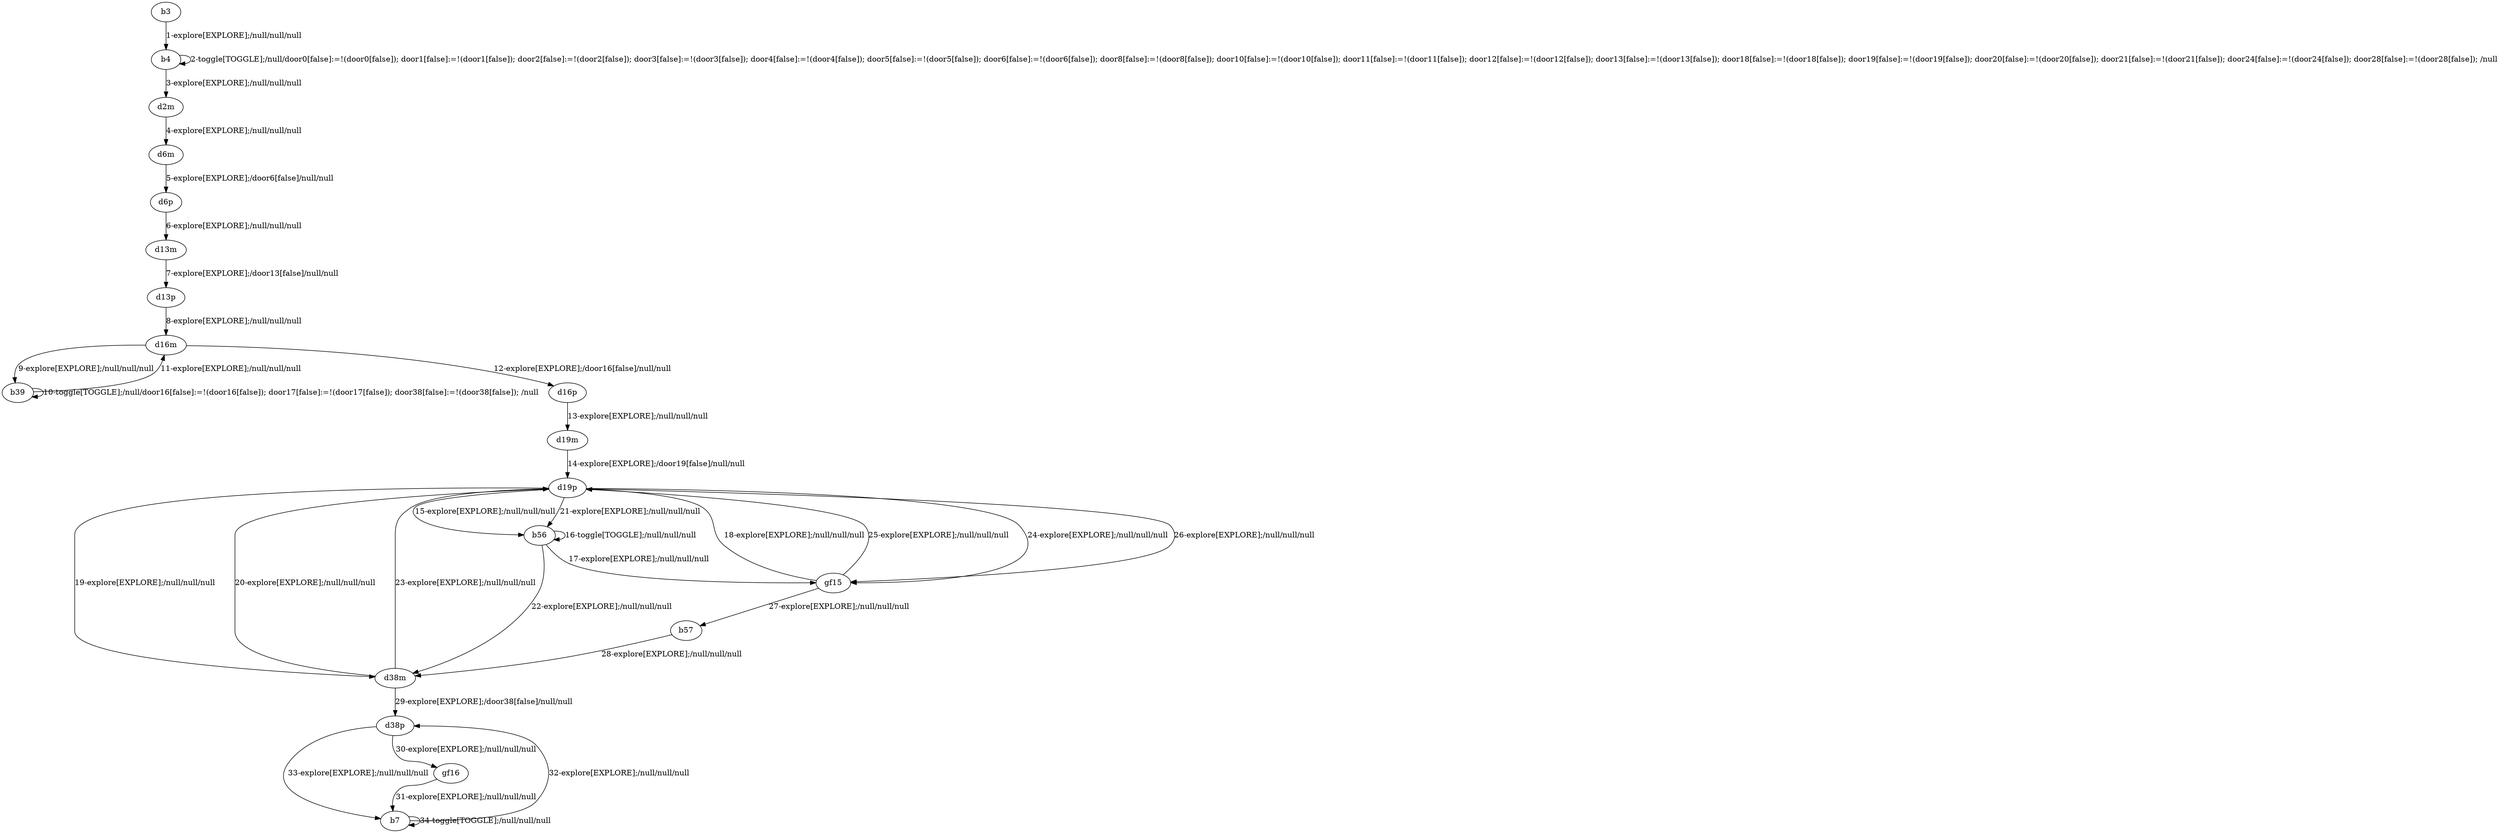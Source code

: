 # Total number of goals covered by this test: 2
# gf16 --> b7
# d38p --> gf16

digraph g {
"b3" -> "b4" [label = "1-explore[EXPLORE];/null/null/null"];
"b4" -> "b4" [label = "2-toggle[TOGGLE];/null/door0[false]:=!(door0[false]); door1[false]:=!(door1[false]); door2[false]:=!(door2[false]); door3[false]:=!(door3[false]); door4[false]:=!(door4[false]); door5[false]:=!(door5[false]); door6[false]:=!(door6[false]); door8[false]:=!(door8[false]); door10[false]:=!(door10[false]); door11[false]:=!(door11[false]); door12[false]:=!(door12[false]); door13[false]:=!(door13[false]); door18[false]:=!(door18[false]); door19[false]:=!(door19[false]); door20[false]:=!(door20[false]); door21[false]:=!(door21[false]); door24[false]:=!(door24[false]); door28[false]:=!(door28[false]); /null"];
"b4" -> "d2m" [label = "3-explore[EXPLORE];/null/null/null"];
"d2m" -> "d6m" [label = "4-explore[EXPLORE];/null/null/null"];
"d6m" -> "d6p" [label = "5-explore[EXPLORE];/door6[false]/null/null"];
"d6p" -> "d13m" [label = "6-explore[EXPLORE];/null/null/null"];
"d13m" -> "d13p" [label = "7-explore[EXPLORE];/door13[false]/null/null"];
"d13p" -> "d16m" [label = "8-explore[EXPLORE];/null/null/null"];
"d16m" -> "b39" [label = "9-explore[EXPLORE];/null/null/null"];
"b39" -> "b39" [label = "10-toggle[TOGGLE];/null/door16[false]:=!(door16[false]); door17[false]:=!(door17[false]); door38[false]:=!(door38[false]); /null"];
"b39" -> "d16m" [label = "11-explore[EXPLORE];/null/null/null"];
"d16m" -> "d16p" [label = "12-explore[EXPLORE];/door16[false]/null/null"];
"d16p" -> "d19m" [label = "13-explore[EXPLORE];/null/null/null"];
"d19m" -> "d19p" [label = "14-explore[EXPLORE];/door19[false]/null/null"];
"d19p" -> "b56" [label = "15-explore[EXPLORE];/null/null/null"];
"b56" -> "b56" [label = "16-toggle[TOGGLE];/null/null/null"];
"b56" -> "gf15" [label = "17-explore[EXPLORE];/null/null/null"];
"gf15" -> "d19p" [label = "18-explore[EXPLORE];/null/null/null"];
"d19p" -> "d38m" [label = "19-explore[EXPLORE];/null/null/null"];
"d38m" -> "d19p" [label = "20-explore[EXPLORE];/null/null/null"];
"d19p" -> "b56" [label = "21-explore[EXPLORE];/null/null/null"];
"b56" -> "d38m" [label = "22-explore[EXPLORE];/null/null/null"];
"d38m" -> "d19p" [label = "23-explore[EXPLORE];/null/null/null"];
"d19p" -> "gf15" [label = "24-explore[EXPLORE];/null/null/null"];
"gf15" -> "d19p" [label = "25-explore[EXPLORE];/null/null/null"];
"d19p" -> "gf15" [label = "26-explore[EXPLORE];/null/null/null"];
"gf15" -> "b57" [label = "27-explore[EXPLORE];/null/null/null"];
"b57" -> "d38m" [label = "28-explore[EXPLORE];/null/null/null"];
"d38m" -> "d38p" [label = "29-explore[EXPLORE];/door38[false]/null/null"];
"d38p" -> "gf16" [label = "30-explore[EXPLORE];/null/null/null"];
"gf16" -> "b7" [label = "31-explore[EXPLORE];/null/null/null"];
"b7" -> "d38p" [label = "32-explore[EXPLORE];/null/null/null"];
"d38p" -> "b7" [label = "33-explore[EXPLORE];/null/null/null"];
"b7" -> "b7" [label = "34-toggle[TOGGLE];/null/null/null"];
}